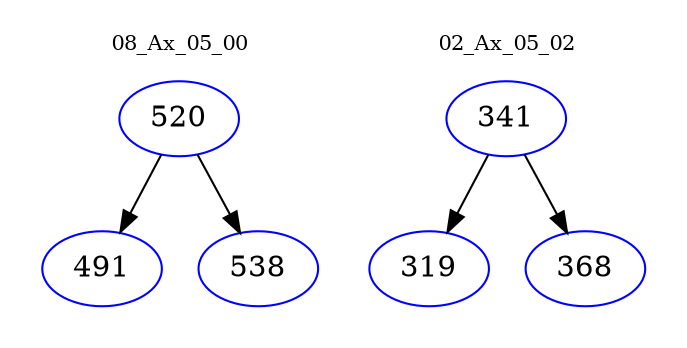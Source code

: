 digraph{
subgraph cluster_0 {
color = white
label = "08_Ax_05_00";
fontsize=10;
T0_520 [label="520", color="blue"]
T0_520 -> T0_491 [color="black"]
T0_491 [label="491", color="blue"]
T0_520 -> T0_538 [color="black"]
T0_538 [label="538", color="blue"]
}
subgraph cluster_1 {
color = white
label = "02_Ax_05_02";
fontsize=10;
T1_341 [label="341", color="blue"]
T1_341 -> T1_319 [color="black"]
T1_319 [label="319", color="blue"]
T1_341 -> T1_368 [color="black"]
T1_368 [label="368", color="blue"]
}
}
